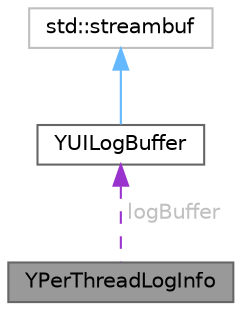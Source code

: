 digraph "YPerThreadLogInfo"
{
 // LATEX_PDF_SIZE
  bgcolor="transparent";
  edge [fontname=Helvetica,fontsize=10,labelfontname=Helvetica,labelfontsize=10];
  node [fontname=Helvetica,fontsize=10,shape=box,height=0.2,width=0.4];
  Node1 [id="Node000001",label="YPerThreadLogInfo",height=0.2,width=0.4,color="gray40", fillcolor="grey60", style="filled", fontcolor="black",tooltip=" "];
  Node2 -> Node1 [id="edge1_Node000001_Node000002",dir="back",color="darkorchid3",style="dashed",tooltip=" ",label=" logBuffer",fontcolor="grey" ];
  Node2 [id="Node000002",label="YUILogBuffer",height=0.2,width=0.4,color="gray40", fillcolor="white", style="filled",URL="$classYUILogBuffer.html",tooltip=" "];
  Node3 -> Node2 [id="edge2_Node000002_Node000003",dir="back",color="steelblue1",style="solid",tooltip=" "];
  Node3 [id="Node000003",label="std::streambuf",height=0.2,width=0.4,color="grey75", fillcolor="white", style="filled",tooltip=" "];
}

